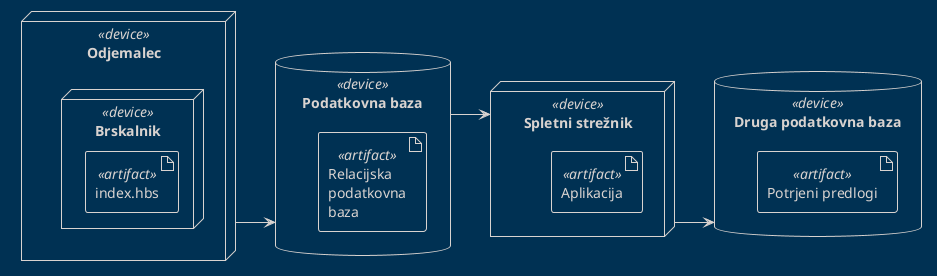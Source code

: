 @startuml
!theme blueprint

skinparam linetype ortho
database "Podatkovna baza" as PB <<device>>{
 artifact "Relacijska\npodatkovna\nbaza" <<artifact>>
}

node "Spletni strežnik" as SS <<device>>{
 artifact Aplikacija <<artifact>>
}

node Odjemalec <<device>>{
 node Brskalnik <<device>>{
  artifact "index.hbs" <<artifact>>
 }
}

database "Druga podatkovna baza" as DPB <<device>>{
 artifact "Potrjeni predlogi" <<artifact>>
}

Odjemalec -> PB
PB -> SS
SS -> DPB

@enduml